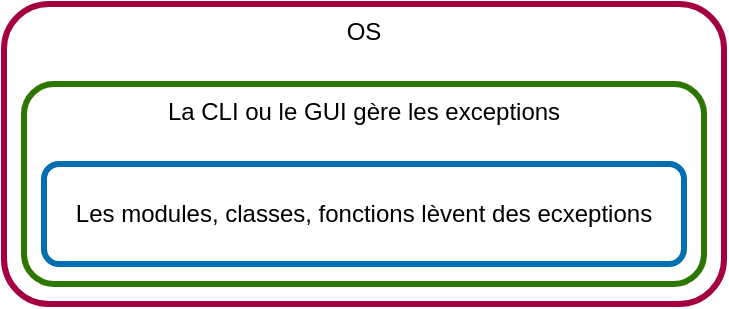 <mxfile version="24.7.8">
  <diagram name="Page-1" id="KSj8YXYTqCIhzLJ2upi-">
    <mxGraphModel dx="708" dy="598" grid="1" gridSize="10" guides="1" tooltips="1" connect="1" arrows="1" fold="1" page="1" pageScale="1" pageWidth="827" pageHeight="1169" background="#ffffff" math="0" shadow="0">
      <root>
        <mxCell id="0" />
        <mxCell id="1" parent="0" />
        <mxCell id="eawxCGLqawX-e3vyKS13-1" value="OS" style="rounded=1;whiteSpace=wrap;html=1;fillColor=none;fontColor=#000000;strokeColor=#A50040;strokeWidth=3;verticalAlign=top;" vertex="1" parent="1">
          <mxGeometry x="180" y="130" width="360" height="150" as="geometry" />
        </mxCell>
        <mxCell id="eawxCGLqawX-e3vyKS13-2" value="La CLI ou le GUI gère les exceptions" style="rounded=1;whiteSpace=wrap;html=1;fillColor=none;fontColor=#000000;strokeColor=#2D7600;strokeWidth=3;verticalAlign=top;" vertex="1" parent="1">
          <mxGeometry x="190" y="170" width="340" height="100" as="geometry" />
        </mxCell>
        <mxCell id="eawxCGLqawX-e3vyKS13-3" value="Les modules, classes, fonctions lèvent des ecxeptions" style="rounded=1;whiteSpace=wrap;html=1;fillColor=none;fontColor=#000000;strokeColor=#006EAF;strokeWidth=3;" vertex="1" parent="1">
          <mxGeometry x="200" y="210" width="320" height="50" as="geometry" />
        </mxCell>
      </root>
    </mxGraphModel>
  </diagram>
</mxfile>
